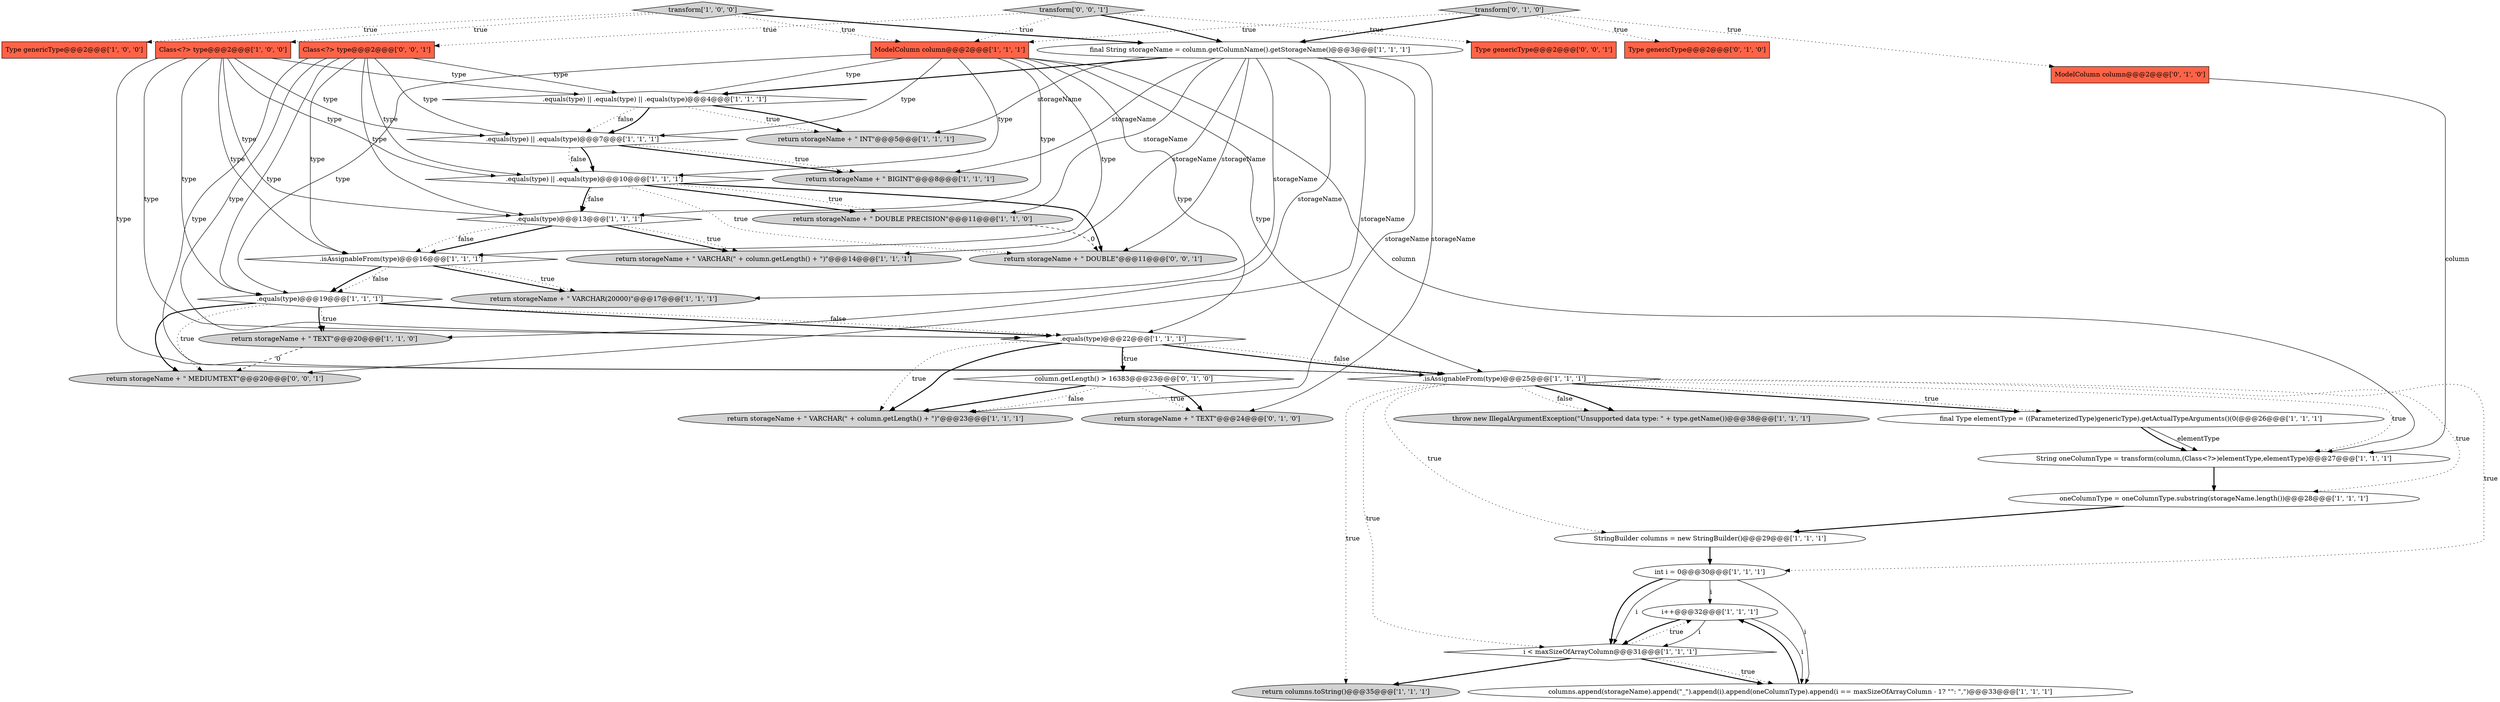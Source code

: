 digraph {
38 [style = filled, label = "return storageName + \" MEDIUMTEXT\"@@@20@@@['0', '0', '1']", fillcolor = lightgray, shape = ellipse image = "AAA0AAABBB3BBB"];
19 [style = filled, label = ".equals(type)@@@19@@@['1', '1', '1']", fillcolor = white, shape = diamond image = "AAA0AAABBB1BBB"];
33 [style = filled, label = "Type genericType@@@2@@@['0', '1', '0']", fillcolor = tomato, shape = box image = "AAA0AAABBB2BBB"];
17 [style = filled, label = "StringBuilder columns = new StringBuilder()@@@29@@@['1', '1', '1']", fillcolor = white, shape = ellipse image = "AAA0AAABBB1BBB"];
23 [style = filled, label = "return storageName + \" VARCHAR(20000)\"@@@17@@@['1', '1', '1']", fillcolor = lightgray, shape = ellipse image = "AAA0AAABBB1BBB"];
20 [style = filled, label = "oneColumnType = oneColumnType.substring(storageName.length())@@@28@@@['1', '1', '1']", fillcolor = white, shape = ellipse image = "AAA0AAABBB1BBB"];
10 [style = filled, label = "transform['1', '0', '0']", fillcolor = lightgray, shape = diamond image = "AAA0AAABBB1BBB"];
34 [style = filled, label = "transform['0', '1', '0']", fillcolor = lightgray, shape = diamond image = "AAA0AAABBB2BBB"];
36 [style = filled, label = "transform['0', '0', '1']", fillcolor = lightgray, shape = diamond image = "AAA0AAABBB3BBB"];
31 [style = filled, label = "return storageName + \" TEXT\"@@@24@@@['0', '1', '0']", fillcolor = lightgray, shape = ellipse image = "AAA1AAABBB2BBB"];
0 [style = filled, label = ".equals(type) || .equals(type)@@@10@@@['1', '1', '1']", fillcolor = white, shape = diamond image = "AAA0AAABBB1BBB"];
8 [style = filled, label = "i++@@@32@@@['1', '1', '1']", fillcolor = white, shape = ellipse image = "AAA0AAABBB1BBB"];
35 [style = filled, label = "Type genericType@@@2@@@['0', '0', '1']", fillcolor = tomato, shape = box image = "AAA0AAABBB3BBB"];
37 [style = filled, label = "Class<?> type@@@2@@@['0', '0', '1']", fillcolor = tomato, shape = box image = "AAA0AAABBB3BBB"];
27 [style = filled, label = "return storageName + \" VARCHAR(\" + column.getLength() + \")\"@@@14@@@['1', '1', '1']", fillcolor = lightgray, shape = ellipse image = "AAA0AAABBB1BBB"];
4 [style = filled, label = "Class<?> type@@@2@@@['1', '0', '0']", fillcolor = tomato, shape = box image = "AAA0AAABBB1BBB"];
18 [style = filled, label = "throw new IllegalArgumentException(\"Unsupported data type: \" + type.getName())@@@38@@@['1', '1', '1']", fillcolor = lightgray, shape = ellipse image = "AAA0AAABBB1BBB"];
16 [style = filled, label = "return storageName + \" TEXT\"@@@20@@@['1', '1', '0']", fillcolor = lightgray, shape = ellipse image = "AAA0AAABBB1BBB"];
26 [style = filled, label = ".equals(type)@@@13@@@['1', '1', '1']", fillcolor = white, shape = diamond image = "AAA0AAABBB1BBB"];
14 [style = filled, label = "ModelColumn column@@@2@@@['1', '1', '1']", fillcolor = tomato, shape = box image = "AAA0AAABBB1BBB"];
1 [style = filled, label = "return storageName + \" VARCHAR(\" + column.getLength() + \")\"@@@23@@@['1', '1', '1']", fillcolor = lightgray, shape = ellipse image = "AAA0AAABBB1BBB"];
29 [style = filled, label = ".isAssignableFrom(type)@@@25@@@['1', '1', '1']", fillcolor = white, shape = diamond image = "AAA0AAABBB1BBB"];
30 [style = filled, label = "column.getLength() > 16383@@@23@@@['0', '1', '0']", fillcolor = white, shape = diamond image = "AAA1AAABBB2BBB"];
24 [style = filled, label = "final String storageName = column.getColumnName().getStorageName()@@@3@@@['1', '1', '1']", fillcolor = white, shape = ellipse image = "AAA0AAABBB1BBB"];
12 [style = filled, label = "Type genericType@@@2@@@['1', '0', '0']", fillcolor = tomato, shape = box image = "AAA0AAABBB1BBB"];
6 [style = filled, label = "return columns.toString()@@@35@@@['1', '1', '1']", fillcolor = lightgray, shape = ellipse image = "AAA0AAABBB1BBB"];
22 [style = filled, label = "int i = 0@@@30@@@['1', '1', '1']", fillcolor = white, shape = ellipse image = "AAA0AAABBB1BBB"];
9 [style = filled, label = ".equals(type) || .equals(type) || .equals(type)@@@4@@@['1', '1', '1']", fillcolor = white, shape = diamond image = "AAA0AAABBB1BBB"];
11 [style = filled, label = ".equals(type)@@@22@@@['1', '1', '1']", fillcolor = white, shape = diamond image = "AAA0AAABBB1BBB"];
13 [style = filled, label = "return storageName + \" BIGINT\"@@@8@@@['1', '1', '1']", fillcolor = lightgray, shape = ellipse image = "AAA0AAABBB1BBB"];
25 [style = filled, label = ".isAssignableFrom(type)@@@16@@@['1', '1', '1']", fillcolor = white, shape = diamond image = "AAA0AAABBB1BBB"];
28 [style = filled, label = "return storageName + \" INT\"@@@5@@@['1', '1', '1']", fillcolor = lightgray, shape = ellipse image = "AAA0AAABBB1BBB"];
3 [style = filled, label = "columns.append(storageName).append(\"_\").append(i).append(oneColumnType).append(i == maxSizeOfArrayColumn - 1? \"\": \",\")@@@33@@@['1', '1', '1']", fillcolor = white, shape = ellipse image = "AAA0AAABBB1BBB"];
32 [style = filled, label = "ModelColumn column@@@2@@@['0', '1', '0']", fillcolor = tomato, shape = box image = "AAA0AAABBB2BBB"];
39 [style = filled, label = "return storageName + \" DOUBLE\"@@@11@@@['0', '0', '1']", fillcolor = lightgray, shape = ellipse image = "AAA0AAABBB3BBB"];
15 [style = filled, label = "i < maxSizeOfArrayColumn@@@31@@@['1', '1', '1']", fillcolor = white, shape = diamond image = "AAA0AAABBB1BBB"];
5 [style = filled, label = "String oneColumnType = transform(column,(Class<?>)elementType,elementType)@@@27@@@['1', '1', '1']", fillcolor = white, shape = ellipse image = "AAA0AAABBB1BBB"];
2 [style = filled, label = "return storageName + \" DOUBLE PRECISION\"@@@11@@@['1', '1', '0']", fillcolor = lightgray, shape = ellipse image = "AAA0AAABBB1BBB"];
7 [style = filled, label = ".equals(type) || .equals(type)@@@7@@@['1', '1', '1']", fillcolor = white, shape = diamond image = "AAA0AAABBB1BBB"];
21 [style = filled, label = "final Type elementType = ((ParameterizedType)genericType).getActualTypeArguments()(0(@@@26@@@['1', '1', '1']", fillcolor = white, shape = ellipse image = "AAA0AAABBB1BBB"];
14->9 [style = solid, label="type"];
4->11 [style = solid, label="type"];
11->29 [style = bold, label=""];
30->1 [style = dotted, label="false"];
10->24 [style = bold, label=""];
10->12 [style = dotted, label="true"];
24->27 [style = solid, label="storageName"];
25->19 [style = bold, label=""];
24->28 [style = solid, label="storageName"];
19->38 [style = bold, label=""];
19->38 [style = dotted, label="true"];
15->6 [style = bold, label=""];
22->15 [style = solid, label="i"];
11->29 [style = dotted, label="false"];
7->13 [style = bold, label=""];
26->25 [style = bold, label=""];
11->1 [style = dotted, label="true"];
30->31 [style = dotted, label="true"];
7->0 [style = bold, label=""];
37->29 [style = solid, label="type"];
24->16 [style = solid, label="storageName"];
14->7 [style = solid, label="type"];
20->17 [style = bold, label=""];
36->24 [style = bold, label=""];
0->26 [style = dotted, label="false"];
17->22 [style = bold, label=""];
9->28 [style = bold, label=""];
7->0 [style = dotted, label="false"];
4->29 [style = solid, label="type"];
14->25 [style = solid, label="type"];
37->19 [style = solid, label="type"];
29->21 [style = bold, label=""];
14->29 [style = solid, label="type"];
21->5 [style = solid, label="elementType"];
22->8 [style = solid, label="i"];
11->30 [style = dotted, label="true"];
34->14 [style = dotted, label="true"];
24->38 [style = solid, label="storageName"];
7->13 [style = dotted, label="true"];
4->26 [style = solid, label="type"];
8->15 [style = solid, label="i"];
30->31 [style = bold, label=""];
11->30 [style = bold, label=""];
29->18 [style = dotted, label="false"];
24->31 [style = solid, label="storageName"];
19->11 [style = bold, label=""];
14->5 [style = solid, label="column"];
0->26 [style = bold, label=""];
3->8 [style = bold, label=""];
15->3 [style = bold, label=""];
24->13 [style = solid, label="storageName"];
4->19 [style = solid, label="type"];
29->20 [style = dotted, label="true"];
37->7 [style = solid, label="type"];
0->2 [style = dotted, label="true"];
36->35 [style = dotted, label="true"];
9->28 [style = dotted, label="true"];
29->5 [style = dotted, label="true"];
14->11 [style = solid, label="type"];
4->25 [style = solid, label="type"];
24->39 [style = solid, label="storageName"];
0->39 [style = bold, label=""];
8->3 [style = solid, label="i"];
4->0 [style = solid, label="type"];
9->7 [style = dotted, label="false"];
19->11 [style = dotted, label="false"];
19->16 [style = bold, label=""];
37->0 [style = solid, label="type"];
19->16 [style = dotted, label="true"];
37->9 [style = solid, label="type"];
16->38 [style = dashed, label="0"];
24->9 [style = bold, label=""];
24->1 [style = solid, label="storageName"];
30->1 [style = bold, label=""];
34->33 [style = dotted, label="true"];
29->18 [style = bold, label=""];
24->2 [style = solid, label="storageName"];
29->21 [style = dotted, label="true"];
25->23 [style = bold, label=""];
29->15 [style = dotted, label="true"];
24->23 [style = solid, label="storageName"];
32->5 [style = solid, label="column"];
29->17 [style = dotted, label="true"];
34->24 [style = bold, label=""];
26->25 [style = dotted, label="false"];
11->1 [style = bold, label=""];
2->39 [style = dashed, label="0"];
22->15 [style = bold, label=""];
25->19 [style = dotted, label="false"];
26->27 [style = bold, label=""];
37->26 [style = solid, label="type"];
4->7 [style = solid, label="type"];
22->3 [style = solid, label="i"];
14->19 [style = solid, label="type"];
15->8 [style = dotted, label="true"];
36->37 [style = dotted, label="true"];
4->9 [style = solid, label="type"];
34->32 [style = dotted, label="true"];
10->4 [style = dotted, label="true"];
37->25 [style = solid, label="type"];
21->5 [style = bold, label=""];
5->20 [style = bold, label=""];
29->6 [style = dotted, label="true"];
29->22 [style = dotted, label="true"];
14->26 [style = solid, label="type"];
0->2 [style = bold, label=""];
26->27 [style = dotted, label="true"];
36->14 [style = dotted, label="true"];
10->14 [style = dotted, label="true"];
25->23 [style = dotted, label="true"];
8->15 [style = bold, label=""];
0->39 [style = dotted, label="true"];
37->11 [style = solid, label="type"];
14->0 [style = solid, label="type"];
15->3 [style = dotted, label="true"];
9->7 [style = bold, label=""];
}
